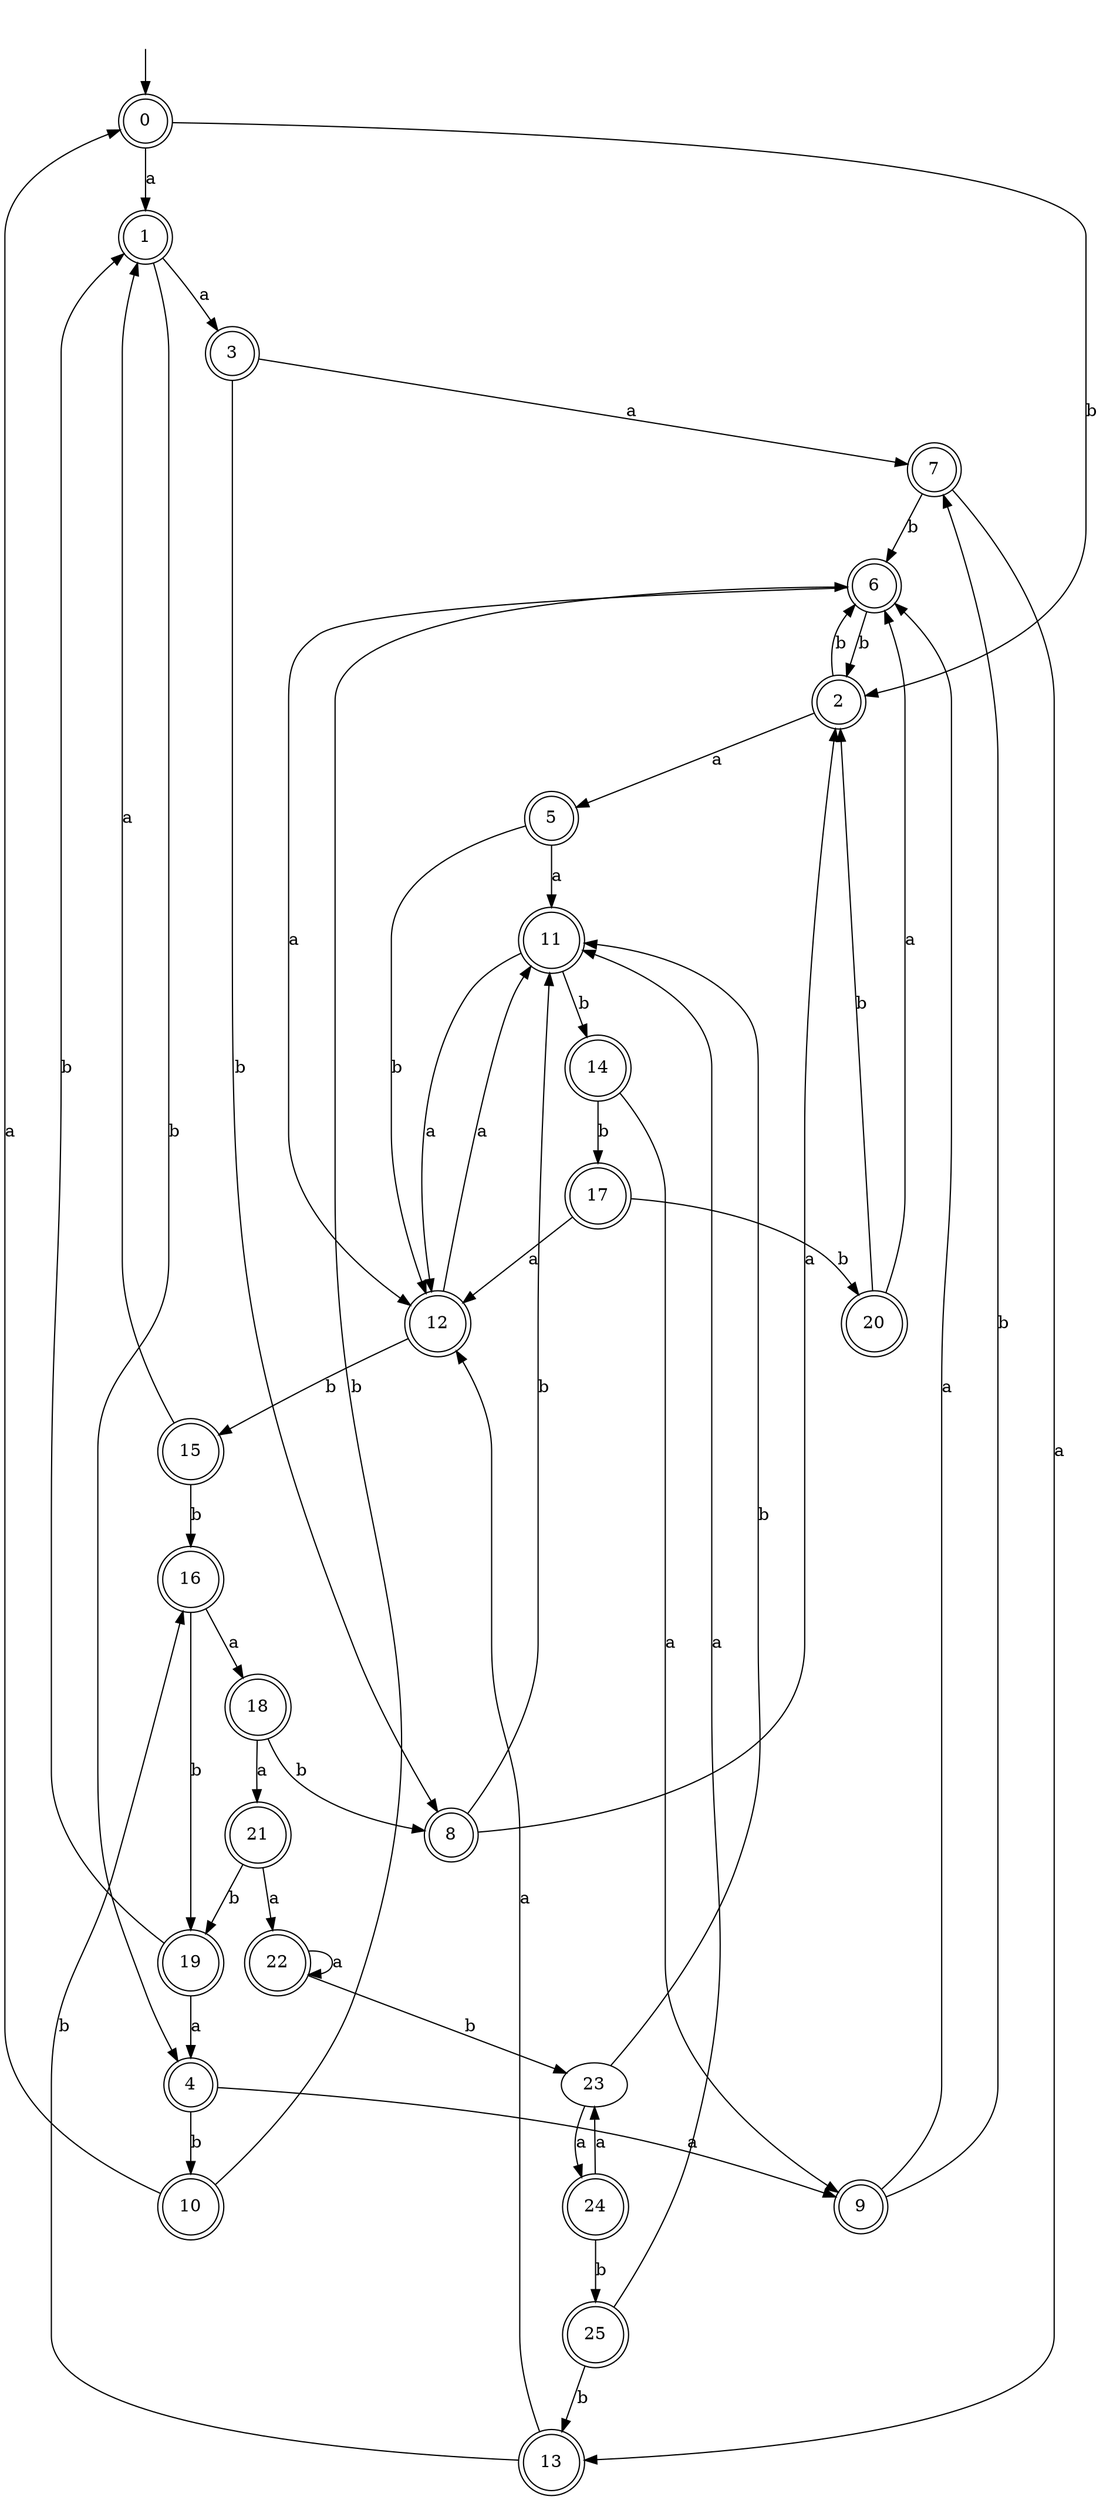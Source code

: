 digraph RandomDFA {
  __start0 [label="", shape=none];
  __start0 -> 0 [label=""];
  0 [shape=circle] [shape=doublecircle]
  0 -> 1 [label="a"]
  0 -> 2 [label="b"]
  1 [shape=doublecircle]
  1 -> 3 [label="a"]
  1 -> 4 [label="b"]
  2 [shape=doublecircle]
  2 -> 5 [label="a"]
  2 -> 6 [label="b"]
  3 [shape=doublecircle]
  3 -> 7 [label="a"]
  3 -> 8 [label="b"]
  4 [shape=doublecircle]
  4 -> 9 [label="a"]
  4 -> 10 [label="b"]
  5 [shape=doublecircle]
  5 -> 11 [label="a"]
  5 -> 12 [label="b"]
  6 [shape=doublecircle]
  6 -> 12 [label="a"]
  6 -> 2 [label="b"]
  7 [shape=doublecircle]
  7 -> 13 [label="a"]
  7 -> 6 [label="b"]
  8 [shape=doublecircle]
  8 -> 2 [label="a"]
  8 -> 11 [label="b"]
  9 [shape=doublecircle]
  9 -> 6 [label="a"]
  9 -> 7 [label="b"]
  10 [shape=doublecircle]
  10 -> 0 [label="a"]
  10 -> 6 [label="b"]
  11 [shape=doublecircle]
  11 -> 12 [label="a"]
  11 -> 14 [label="b"]
  12 [shape=doublecircle]
  12 -> 11 [label="a"]
  12 -> 15 [label="b"]
  13 [shape=doublecircle]
  13 -> 12 [label="a"]
  13 -> 16 [label="b"]
  14 [shape=doublecircle]
  14 -> 9 [label="a"]
  14 -> 17 [label="b"]
  15 [shape=doublecircle]
  15 -> 1 [label="a"]
  15 -> 16 [label="b"]
  16 [shape=doublecircle]
  16 -> 18 [label="a"]
  16 -> 19 [label="b"]
  17 [shape=doublecircle]
  17 -> 12 [label="a"]
  17 -> 20 [label="b"]
  18 [shape=doublecircle]
  18 -> 21 [label="a"]
  18 -> 8 [label="b"]
  19 [shape=doublecircle]
  19 -> 4 [label="a"]
  19 -> 1 [label="b"]
  20 [shape=doublecircle]
  20 -> 6 [label="a"]
  20 -> 2 [label="b"]
  21 [shape=doublecircle]
  21 -> 22 [label="a"]
  21 -> 19 [label="b"]
  22 [shape=doublecircle]
  22 -> 22 [label="a"]
  22 -> 23 [label="b"]
  23
  23 -> 24 [label="a"]
  23 -> 11 [label="b"]
  24 [shape=doublecircle]
  24 -> 23 [label="a"]
  24 -> 25 [label="b"]
  25 [shape=doublecircle]
  25 -> 11 [label="a"]
  25 -> 13 [label="b"]
}
